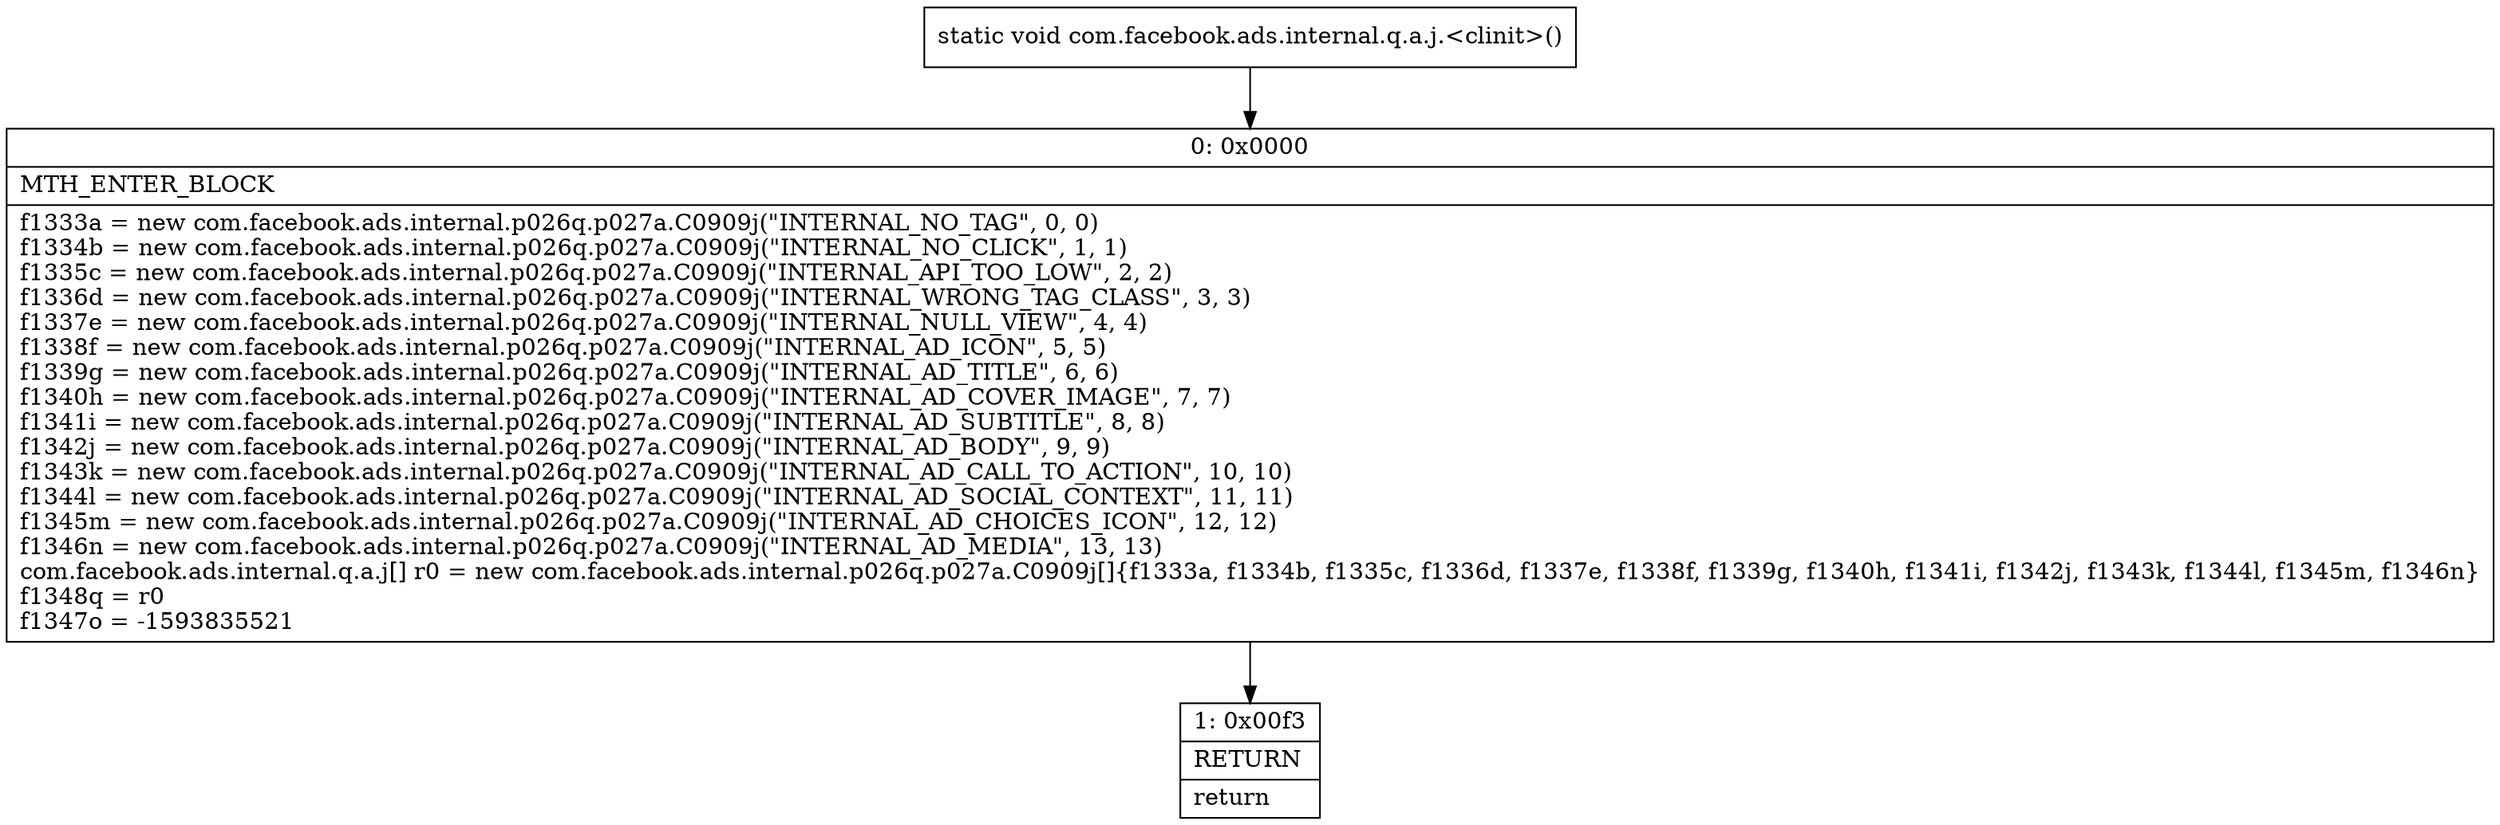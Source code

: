 digraph "CFG forcom.facebook.ads.internal.q.a.j.\<clinit\>()V" {
Node_0 [shape=record,label="{0\:\ 0x0000|MTH_ENTER_BLOCK\l|f1333a = new com.facebook.ads.internal.p026q.p027a.C0909j(\"INTERNAL_NO_TAG\", 0, 0)\lf1334b = new com.facebook.ads.internal.p026q.p027a.C0909j(\"INTERNAL_NO_CLICK\", 1, 1)\lf1335c = new com.facebook.ads.internal.p026q.p027a.C0909j(\"INTERNAL_API_TOO_LOW\", 2, 2)\lf1336d = new com.facebook.ads.internal.p026q.p027a.C0909j(\"INTERNAL_WRONG_TAG_CLASS\", 3, 3)\lf1337e = new com.facebook.ads.internal.p026q.p027a.C0909j(\"INTERNAL_NULL_VIEW\", 4, 4)\lf1338f = new com.facebook.ads.internal.p026q.p027a.C0909j(\"INTERNAL_AD_ICON\", 5, 5)\lf1339g = new com.facebook.ads.internal.p026q.p027a.C0909j(\"INTERNAL_AD_TITLE\", 6, 6)\lf1340h = new com.facebook.ads.internal.p026q.p027a.C0909j(\"INTERNAL_AD_COVER_IMAGE\", 7, 7)\lf1341i = new com.facebook.ads.internal.p026q.p027a.C0909j(\"INTERNAL_AD_SUBTITLE\", 8, 8)\lf1342j = new com.facebook.ads.internal.p026q.p027a.C0909j(\"INTERNAL_AD_BODY\", 9, 9)\lf1343k = new com.facebook.ads.internal.p026q.p027a.C0909j(\"INTERNAL_AD_CALL_TO_ACTION\", 10, 10)\lf1344l = new com.facebook.ads.internal.p026q.p027a.C0909j(\"INTERNAL_AD_SOCIAL_CONTEXT\", 11, 11)\lf1345m = new com.facebook.ads.internal.p026q.p027a.C0909j(\"INTERNAL_AD_CHOICES_ICON\", 12, 12)\lf1346n = new com.facebook.ads.internal.p026q.p027a.C0909j(\"INTERNAL_AD_MEDIA\", 13, 13)\lcom.facebook.ads.internal.q.a.j[] r0 = new com.facebook.ads.internal.p026q.p027a.C0909j[]\{f1333a, f1334b, f1335c, f1336d, f1337e, f1338f, f1339g, f1340h, f1341i, f1342j, f1343k, f1344l, f1345m, f1346n\}\lf1348q = r0\lf1347o = \-1593835521\l}"];
Node_1 [shape=record,label="{1\:\ 0x00f3|RETURN\l|return\l}"];
MethodNode[shape=record,label="{static void com.facebook.ads.internal.q.a.j.\<clinit\>() }"];
MethodNode -> Node_0;
Node_0 -> Node_1;
}

